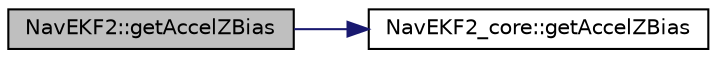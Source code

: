 digraph "NavEKF2::getAccelZBias"
{
 // INTERACTIVE_SVG=YES
  edge [fontname="Helvetica",fontsize="10",labelfontname="Helvetica",labelfontsize="10"];
  node [fontname="Helvetica",fontsize="10",shape=record];
  rankdir="LR";
  Node1 [label="NavEKF2::getAccelZBias",height=0.2,width=0.4,color="black", fillcolor="grey75", style="filled", fontcolor="black"];
  Node1 -> Node2 [color="midnightblue",fontsize="10",style="solid",fontname="Helvetica"];
  Node2 [label="NavEKF2_core::getAccelZBias",height=0.2,width=0.4,color="black", fillcolor="white", style="filled",URL="$classNavEKF2__core.html#afa6cb551b64137f69bef4ee263da0b43"];
}

